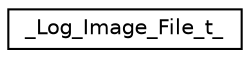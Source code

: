 digraph G
{
  edge [fontname="Helvetica",fontsize="10",labelfontname="Helvetica",labelfontsize="10"];
  node [fontname="Helvetica",fontsize="10",shape=record];
  rankdir=LR;
  Node1 [label="_Log_Image_File_t_",height=0.2,width=0.4,color="black", fillcolor="white", style="filled",URL="$d9/d34/struct__Log__Image__File__t__.html"];
}
